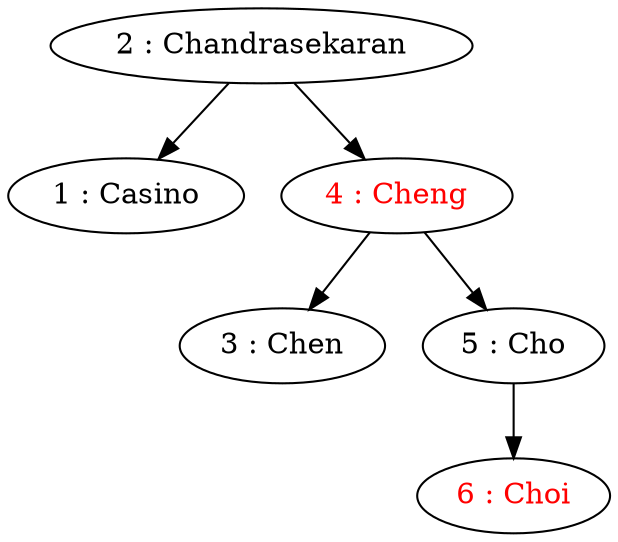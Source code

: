 digraph T {
2
2 [label=<<font color="black">2 : Chandrasekaran</font>>];
2 -> 1
1 [label=<<font color="black">1 : Casino</font>>];



2 -> 4
4 [label=<<font color="red">4 : Cheng</font>>];
4 -> 3
3 [label=<<font color="black">3 : Chen</font>>];



4 -> 5
5 [label=<<font color="black">5 : Cho</font>>];

5 -> 6
6 [label=<<font color="red">6 : Choi</font>>];





}
